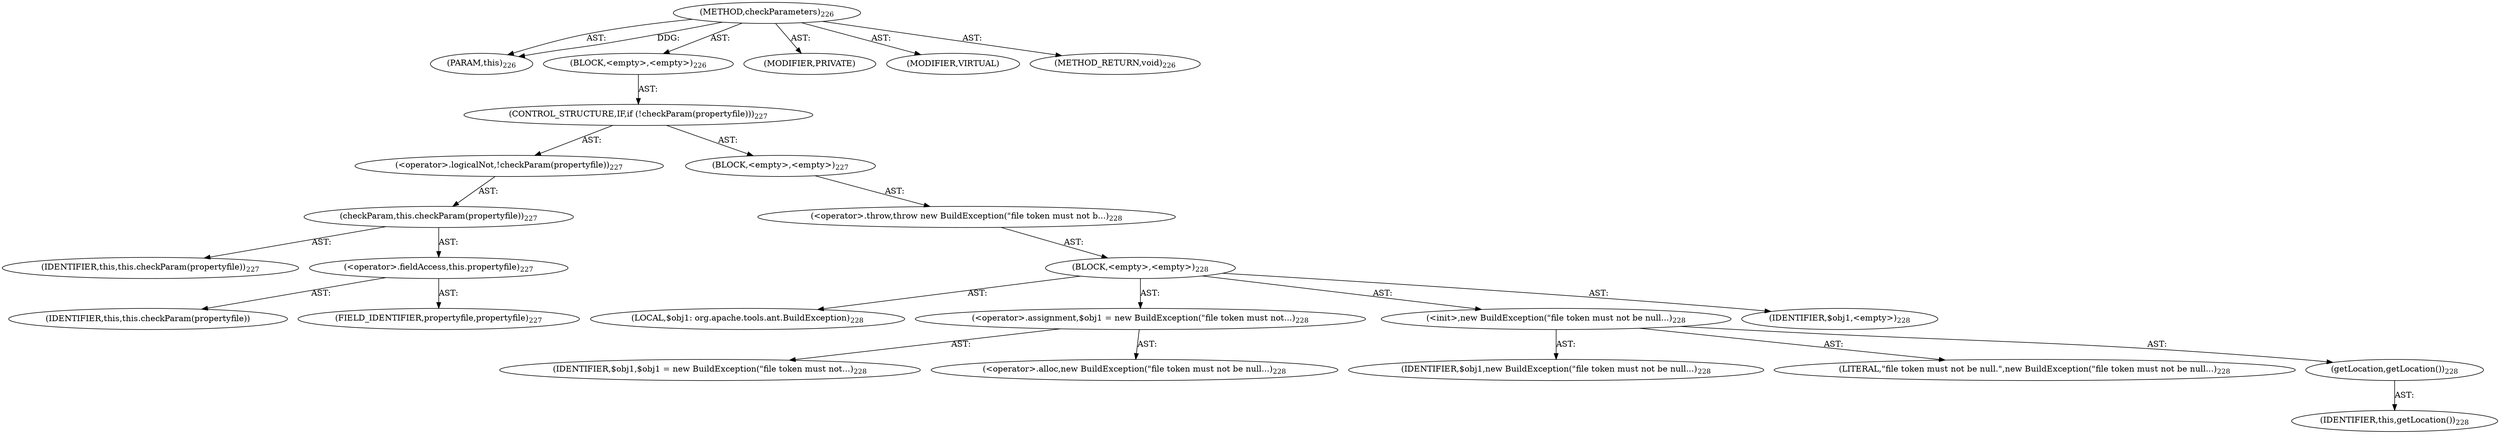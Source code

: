 digraph "checkParameters" {  
"111669149700" [label = <(METHOD,checkParameters)<SUB>226</SUB>> ]
"115964116994" [label = <(PARAM,this)<SUB>226</SUB>> ]
"25769803792" [label = <(BLOCK,&lt;empty&gt;,&lt;empty&gt;)<SUB>226</SUB>> ]
"47244640267" [label = <(CONTROL_STRUCTURE,IF,if (!checkParam(propertyfile)))<SUB>227</SUB>> ]
"30064771131" [label = <(&lt;operator&gt;.logicalNot,!checkParam(propertyfile))<SUB>227</SUB>> ]
"30064771132" [label = <(checkParam,this.checkParam(propertyfile))<SUB>227</SUB>> ]
"68719476742" [label = <(IDENTIFIER,this,this.checkParam(propertyfile))<SUB>227</SUB>> ]
"30064771133" [label = <(&lt;operator&gt;.fieldAccess,this.propertyfile)<SUB>227</SUB>> ]
"68719476800" [label = <(IDENTIFIER,this,this.checkParam(propertyfile))> ]
"55834574859" [label = <(FIELD_IDENTIFIER,propertyfile,propertyfile)<SUB>227</SUB>> ]
"25769803793" [label = <(BLOCK,&lt;empty&gt;,&lt;empty&gt;)<SUB>227</SUB>> ]
"30064771134" [label = <(&lt;operator&gt;.throw,throw new BuildException(&quot;file token must not b...)<SUB>228</SUB>> ]
"25769803794" [label = <(BLOCK,&lt;empty&gt;,&lt;empty&gt;)<SUB>228</SUB>> ]
"94489280519" [label = <(LOCAL,$obj1: org.apache.tools.ant.BuildException)<SUB>228</SUB>> ]
"30064771135" [label = <(&lt;operator&gt;.assignment,$obj1 = new BuildException(&quot;file token must not...)<SUB>228</SUB>> ]
"68719476801" [label = <(IDENTIFIER,$obj1,$obj1 = new BuildException(&quot;file token must not...)<SUB>228</SUB>> ]
"30064771136" [label = <(&lt;operator&gt;.alloc,new BuildException(&quot;file token must not be null...)<SUB>228</SUB>> ]
"30064771137" [label = <(&lt;init&gt;,new BuildException(&quot;file token must not be null...)<SUB>228</SUB>> ]
"68719476802" [label = <(IDENTIFIER,$obj1,new BuildException(&quot;file token must not be null...)<SUB>228</SUB>> ]
"90194313222" [label = <(LITERAL,&quot;file token must not be null.&quot;,new BuildException(&quot;file token must not be null...)<SUB>228</SUB>> ]
"30064771138" [label = <(getLocation,getLocation())<SUB>228</SUB>> ]
"68719476743" [label = <(IDENTIFIER,this,getLocation())<SUB>228</SUB>> ]
"68719476803" [label = <(IDENTIFIER,$obj1,&lt;empty&gt;)<SUB>228</SUB>> ]
"133143986188" [label = <(MODIFIER,PRIVATE)> ]
"133143986189" [label = <(MODIFIER,VIRTUAL)> ]
"128849018884" [label = <(METHOD_RETURN,void)<SUB>226</SUB>> ]
  "111669149700" -> "115964116994"  [ label = "AST: "] 
  "111669149700" -> "25769803792"  [ label = "AST: "] 
  "111669149700" -> "133143986188"  [ label = "AST: "] 
  "111669149700" -> "133143986189"  [ label = "AST: "] 
  "111669149700" -> "128849018884"  [ label = "AST: "] 
  "25769803792" -> "47244640267"  [ label = "AST: "] 
  "47244640267" -> "30064771131"  [ label = "AST: "] 
  "47244640267" -> "25769803793"  [ label = "AST: "] 
  "30064771131" -> "30064771132"  [ label = "AST: "] 
  "30064771132" -> "68719476742"  [ label = "AST: "] 
  "30064771132" -> "30064771133"  [ label = "AST: "] 
  "30064771133" -> "68719476800"  [ label = "AST: "] 
  "30064771133" -> "55834574859"  [ label = "AST: "] 
  "25769803793" -> "30064771134"  [ label = "AST: "] 
  "30064771134" -> "25769803794"  [ label = "AST: "] 
  "25769803794" -> "94489280519"  [ label = "AST: "] 
  "25769803794" -> "30064771135"  [ label = "AST: "] 
  "25769803794" -> "30064771137"  [ label = "AST: "] 
  "25769803794" -> "68719476803"  [ label = "AST: "] 
  "30064771135" -> "68719476801"  [ label = "AST: "] 
  "30064771135" -> "30064771136"  [ label = "AST: "] 
  "30064771137" -> "68719476802"  [ label = "AST: "] 
  "30064771137" -> "90194313222"  [ label = "AST: "] 
  "30064771137" -> "30064771138"  [ label = "AST: "] 
  "30064771138" -> "68719476743"  [ label = "AST: "] 
  "111669149700" -> "115964116994"  [ label = "DDG: "] 
}
